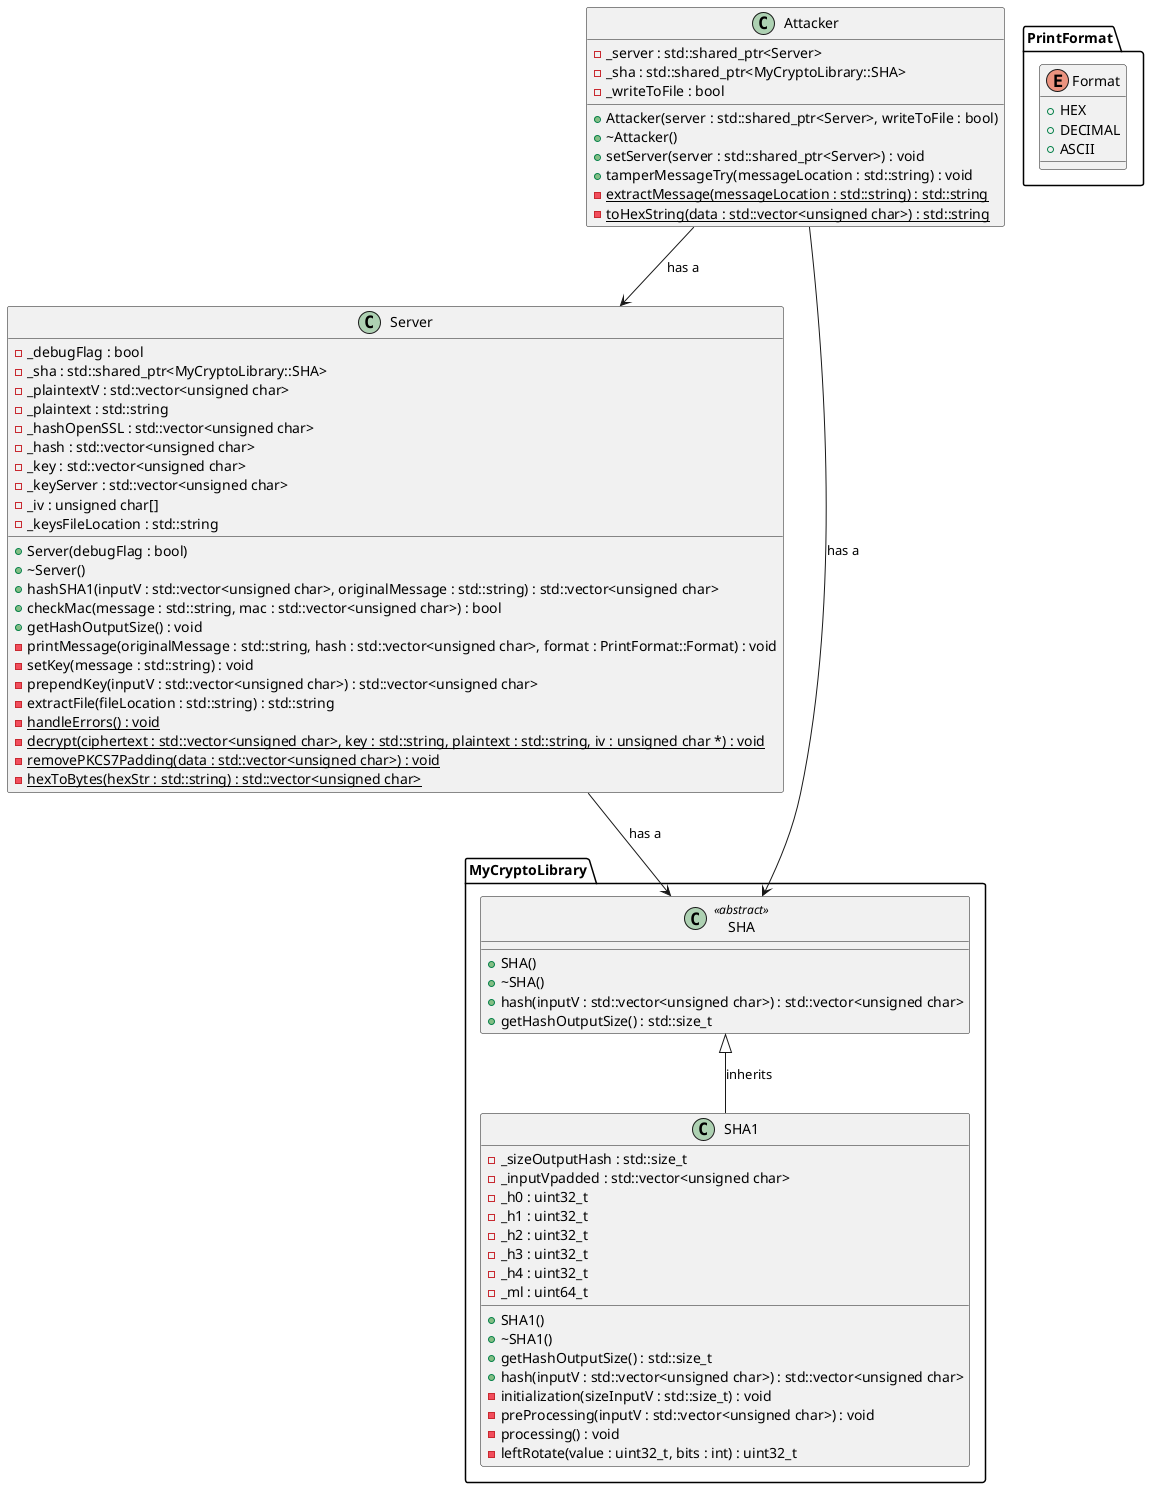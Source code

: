 "@startuml SHA-1_keyed_MAC_class_diagram"

namespace PrintFormat {
    enum Format {
        +HEX 
        +DECIMAL 
        +ASCII
    }
}

class Server {
    - _debugFlag : bool
    - _sha : std::shared_ptr<MyCryptoLibrary::SHA>
    - _plaintextV : std::vector<unsigned char> 
    - _plaintext : std::string
    - _hashOpenSSL : std::vector<unsigned char>
    - _hash : std::vector<unsigned char>
    - _key : std::vector<unsigned char>
    - _keyServer : std::vector<unsigned char>
    - _iv : unsigned char[]
    - _keysFileLocation : std::string
    
    + Server(debugFlag : bool)
    + ~Server()
    + hashSHA1(inputV : std::vector<unsigned char>, originalMessage : std::string) : std::vector<unsigned char>
    + checkMac(message : std::string, mac : std::vector<unsigned char>) : bool
    + getHashOutputSize() : void
    - printMessage(originalMessage : std::string, hash : std::vector<unsigned char>, format : PrintFormat::Format) : void
    - setKey(message : std::string) : void
    - prependKey(inputV : std::vector<unsigned char>) : std::vector<unsigned char>
    - extractFile(fileLocation : std::string) : std::string
    - handleErrors() : void {static}
    - decrypt(ciphertext : std::vector<unsigned char>, key : std::string, plaintext : std::string, iv : unsigned char *) : void {static}
    - removePKCS7Padding(data : std::vector<unsigned char>) : void {static}
    - hexToBytes(hexStr : std::string) : std::vector<unsigned char> {static}
}

namespace MyCryptoLibrary {
    class SHA <<abstract>> {
        + SHA()
        + ~SHA()
        + hash(inputV : std::vector<unsigned char>) : std::vector<unsigned char>
        + getHashOutputSize() : std::size_t
    }

    class SHA1 {
        - _sizeOutputHash : std::size_t
        - _inputVpadded : std::vector<unsigned char>
        - _h0 : uint32_t
        - _h1 : uint32_t
        - _h2 : uint32_t
        - _h3 : uint32_t
        - _h4 : uint32_t
        - _ml : uint64_t

        + SHA1()
        + ~SHA1()
        + getHashOutputSize() : std::size_t
        + hash(inputV : std::vector<unsigned char>) : std::vector<unsigned char>
        - initialization(sizeInputV : std::size_t) : void
        - preProcessing(inputV : std::vector<unsigned char>) : void
        - processing() : void
        - leftRotate(value : uint32_t, bits : int) : uint32_t
    }

    SHA <|-- SHA1 : "inherits"
}

class Attacker {
    - _server : std::shared_ptr<Server>
    - _sha : std::shared_ptr<MyCryptoLibrary::SHA>
    - _writeToFile : bool

    + Attacker(server : std::shared_ptr<Server>, writeToFile : bool)
    + ~Attacker()
    + setServer(server : std::shared_ptr<Server>) : void
    + tamperMessageTry(messageLocation : std::string) : void
    - extractMessage(messageLocation : std::string) : std::string {static}
    - toHexString(data : std::vector<unsigned char>) : std::string {static}
}

Server --> MyCryptoLibrary.SHA : "has a"
Attacker --> MyCryptoLibrary.SHA : "has a"
Attacker --> Server : "has a"

@enduml

